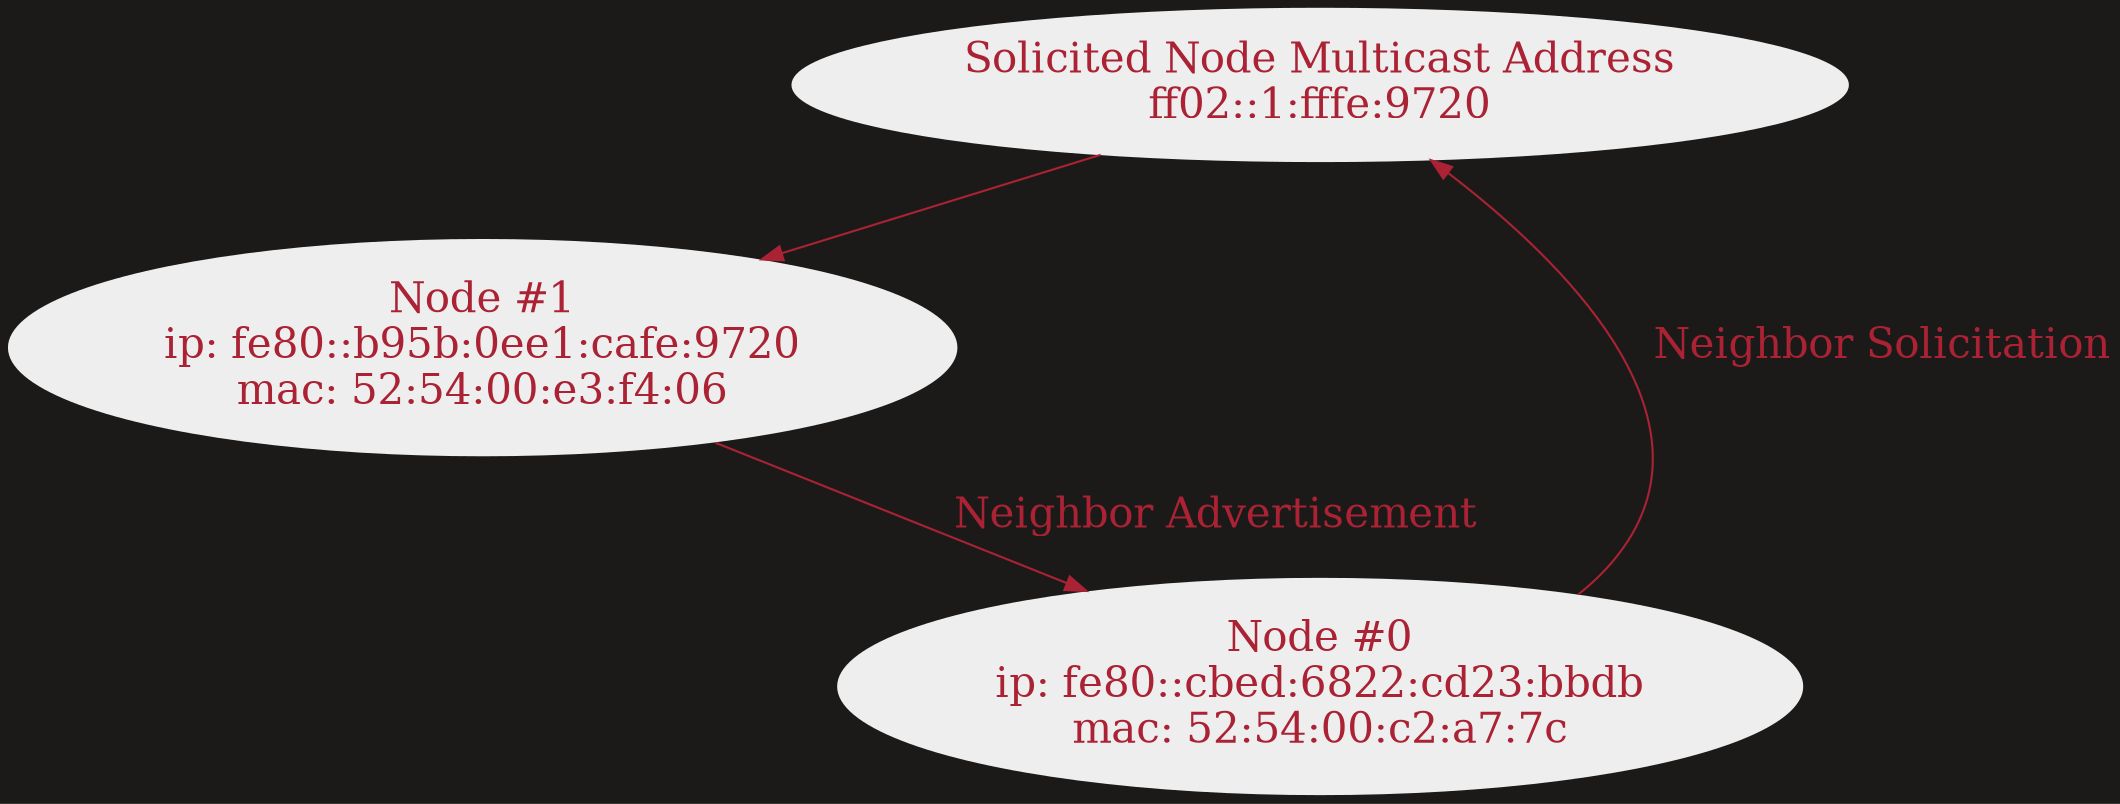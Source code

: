 digraph ARN {
    compound=true
    splines=true
    nodesep=4
    color=none
    fontcolor="#aa2233"
    fontsize=20
    bgcolor="#1b1a18"
    edge[color="#aa2233", fontcolor="#aa2233", fontsize=20]
    node[fontcolor="#aa2233", fontsize=20]
    solicited_node[
        label="Solicited Node Multicast Address\nff02::1:fffe:9720"
        color="#eeeeee"
        style=filled
    ]
    node0[
        label="Node #0\nip: fe80::cbed:6822:cd23:bbdb\nmac: 52:54:00:c2:a7:7c"
        style=filled
        color=none
        fillcolor="#eeeeee"
    ]
    node1[
        label="Node #1\nip: fe80::b95b:0ee1:cafe:9720\nmac: 52:54:00:e3:f4:06"
        style=filled
        color=none
        fillcolor="#eeeeee"
    ]
    node0 -> solicited_node[label="Neighbor Solicitation"]
    solicited_node -> node1
    node1 ->node0[label="Neighbor Advertisement"]
}
